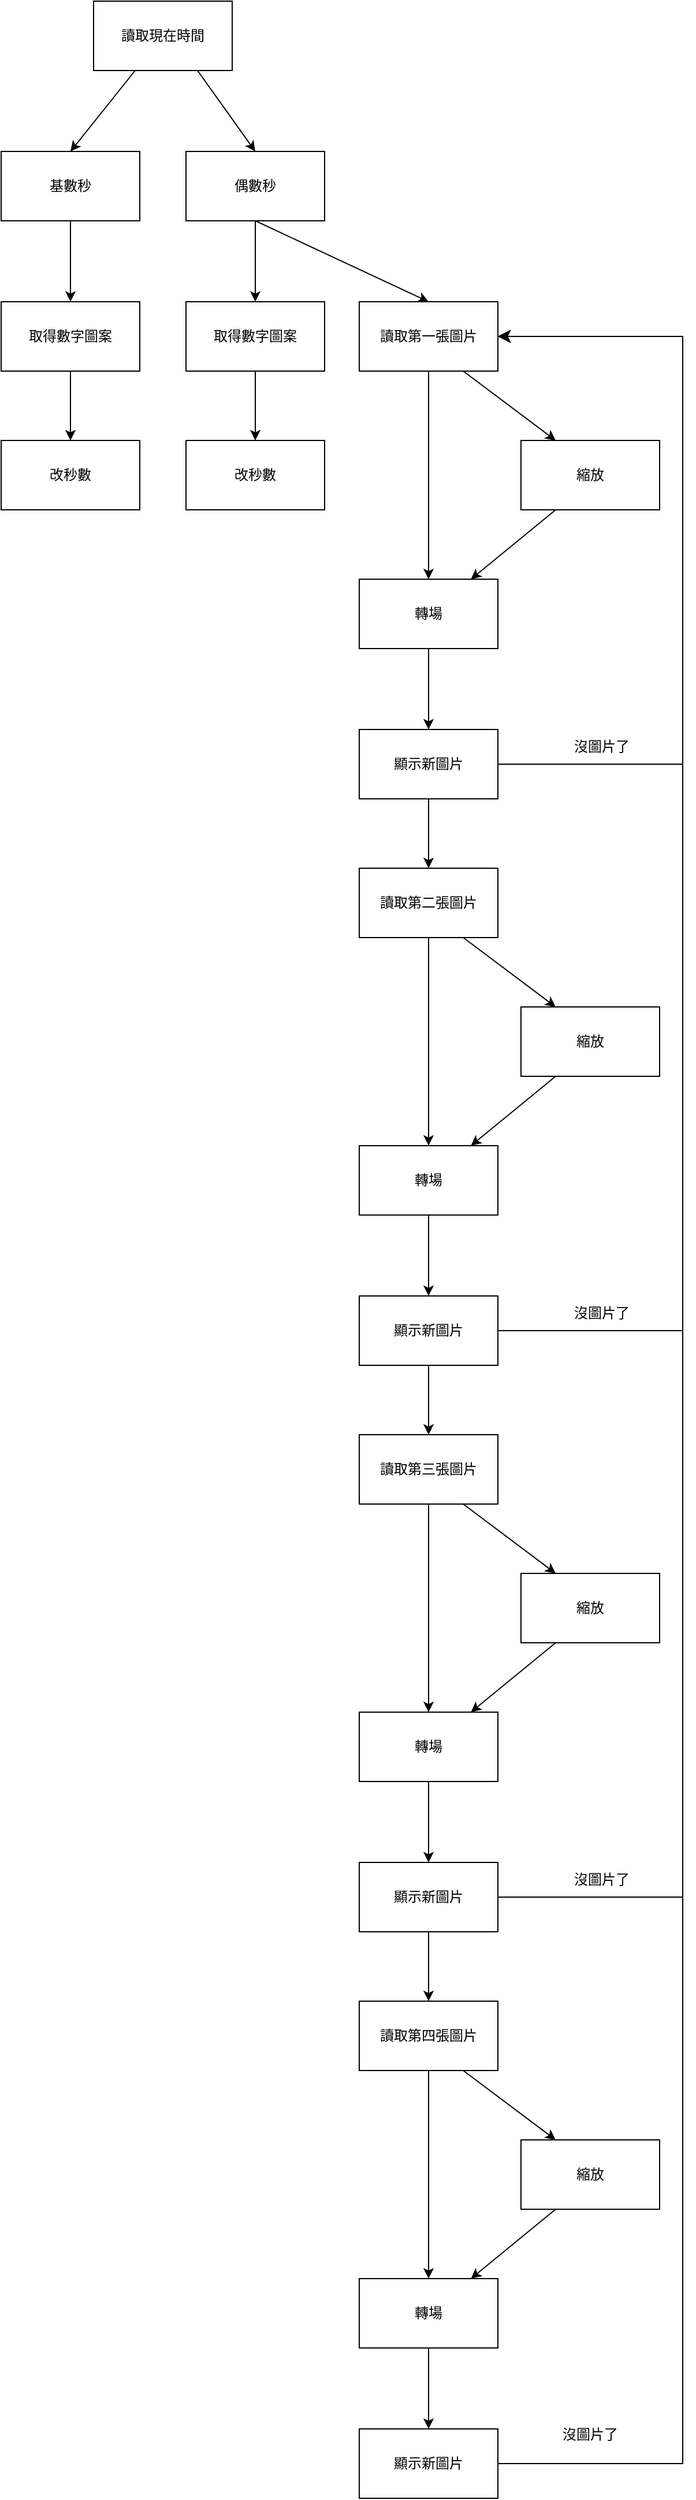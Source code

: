 <mxfile>
    <diagram id="gAjV82VqpbI8_eVebOu_" name="第1頁">
        <mxGraphModel dx="707" dy="787" grid="1" gridSize="10" guides="1" tooltips="1" connect="1" arrows="1" fold="1" page="1" pageScale="1" pageWidth="850" pageHeight="1100" math="0" shadow="0">
            <root>
                <mxCell id="0"/>
                <mxCell id="1" parent="0"/>
                <mxCell id="4" style="edgeStyle=none;html=1;entryX=0.5;entryY=0;entryDx=0;entryDy=0;" edge="1" parent="1" source="2" target="3">
                    <mxGeometry relative="1" as="geometry"/>
                </mxCell>
                <mxCell id="2" value="讀取現在時間" style="rounded=0;whiteSpace=wrap;html=1;" vertex="1" parent="1">
                    <mxGeometry x="330" y="130" width="120" height="60" as="geometry"/>
                </mxCell>
                <mxCell id="7" value="" style="edgeStyle=none;html=1;" edge="1" parent="1" source="3" target="6">
                    <mxGeometry relative="1" as="geometry"/>
                </mxCell>
                <mxCell id="3" value="基數秒" style="rounded=0;whiteSpace=wrap;html=1;" vertex="1" parent="1">
                    <mxGeometry x="250" y="260" width="120" height="60" as="geometry"/>
                </mxCell>
                <mxCell id="11" value="" style="edgeStyle=none;html=1;" edge="1" parent="1" source="6" target="10">
                    <mxGeometry relative="1" as="geometry"/>
                </mxCell>
                <mxCell id="6" value="取得數字圖案" style="rounded=0;whiteSpace=wrap;html=1;" vertex="1" parent="1">
                    <mxGeometry x="250" y="390" width="120" height="60" as="geometry"/>
                </mxCell>
                <mxCell id="13" value="" style="edgeStyle=none;html=1;" edge="1" parent="1" source="8">
                    <mxGeometry relative="1" as="geometry">
                        <mxPoint x="470" y="390" as="targetPoint"/>
                    </mxGeometry>
                </mxCell>
                <mxCell id="8" value="偶數秒" style="rounded=0;whiteSpace=wrap;html=1;" vertex="1" parent="1">
                    <mxGeometry x="410" y="260" width="120" height="60" as="geometry"/>
                </mxCell>
                <mxCell id="9" style="edgeStyle=none;html=1;entryX=0.5;entryY=0;entryDx=0;entryDy=0;exitX=0.75;exitY=1;exitDx=0;exitDy=0;" edge="1" parent="1" source="2" target="8">
                    <mxGeometry relative="1" as="geometry">
                        <mxPoint x="373" y="200" as="sourcePoint"/>
                        <mxPoint x="310" y="270" as="targetPoint"/>
                    </mxGeometry>
                </mxCell>
                <mxCell id="10" value="改秒數" style="rounded=0;whiteSpace=wrap;html=1;" vertex="1" parent="1">
                    <mxGeometry x="250" y="510" width="120" height="60" as="geometry"/>
                </mxCell>
                <mxCell id="20" value="" style="edgeStyle=none;html=1;" edge="1" parent="1" source="14" target="19">
                    <mxGeometry relative="1" as="geometry"/>
                </mxCell>
                <mxCell id="14" value="讀取第一張圖片" style="rounded=0;whiteSpace=wrap;html=1;" vertex="1" parent="1">
                    <mxGeometry x="560" y="390" width="120" height="60" as="geometry"/>
                </mxCell>
                <mxCell id="15" value="" style="edgeStyle=none;html=1;" edge="1" parent="1" source="16" target="17">
                    <mxGeometry relative="1" as="geometry"/>
                </mxCell>
                <mxCell id="16" value="取得數字圖案" style="rounded=0;whiteSpace=wrap;html=1;" vertex="1" parent="1">
                    <mxGeometry x="410" y="390" width="120" height="60" as="geometry"/>
                </mxCell>
                <mxCell id="17" value="改秒數" style="rounded=0;whiteSpace=wrap;html=1;" vertex="1" parent="1">
                    <mxGeometry x="410" y="510" width="120" height="60" as="geometry"/>
                </mxCell>
                <mxCell id="18" value="" style="edgeStyle=none;html=1;exitX=0.5;exitY=1;exitDx=0;exitDy=0;entryX=0.5;entryY=0;entryDx=0;entryDy=0;" edge="1" parent="1" source="8" target="14">
                    <mxGeometry relative="1" as="geometry">
                        <mxPoint x="480" y="330" as="sourcePoint"/>
                        <mxPoint x="480" y="400" as="targetPoint"/>
                    </mxGeometry>
                </mxCell>
                <mxCell id="27" value="" style="edgeStyle=none;html=1;" edge="1" parent="1" source="19" target="26">
                    <mxGeometry relative="1" as="geometry"/>
                </mxCell>
                <mxCell id="19" value="轉場" style="rounded=0;whiteSpace=wrap;html=1;" vertex="1" parent="1">
                    <mxGeometry x="560" y="630" width="120" height="60" as="geometry"/>
                </mxCell>
                <mxCell id="23" style="edgeStyle=none;html=1;exitX=0.25;exitY=1;exitDx=0;exitDy=0;" edge="1" parent="1" source="22" target="19">
                    <mxGeometry relative="1" as="geometry">
                        <mxPoint x="620" y="590" as="targetPoint"/>
                    </mxGeometry>
                </mxCell>
                <mxCell id="22" value="縮放" style="rounded=0;whiteSpace=wrap;html=1;" vertex="1" parent="1">
                    <mxGeometry x="700" y="510" width="120" height="60" as="geometry"/>
                </mxCell>
                <mxCell id="25" style="edgeStyle=none;html=1;entryX=0.25;entryY=0;entryDx=0;entryDy=0;exitX=0.75;exitY=1;exitDx=0;exitDy=0;" edge="1" parent="1" source="14" target="22">
                    <mxGeometry relative="1" as="geometry">
                        <mxPoint x="650" y="440" as="sourcePoint"/>
                        <mxPoint x="656.667" y="640" as="targetPoint"/>
                    </mxGeometry>
                </mxCell>
                <mxCell id="38" value="" style="edgeStyle=none;html=1;" edge="1" parent="1" source="26" target="31">
                    <mxGeometry relative="1" as="geometry"/>
                </mxCell>
                <mxCell id="26" value="顯示新圖片" style="rounded=0;whiteSpace=wrap;html=1;" vertex="1" parent="1">
                    <mxGeometry x="560" y="760" width="120" height="60" as="geometry"/>
                </mxCell>
                <mxCell id="30" value="" style="edgeStyle=none;html=1;" edge="1" parent="1" source="31" target="33">
                    <mxGeometry relative="1" as="geometry"/>
                </mxCell>
                <mxCell id="31" value="讀取第二張圖片" style="rounded=0;whiteSpace=wrap;html=1;" vertex="1" parent="1">
                    <mxGeometry x="560" y="880" width="120" height="60" as="geometry"/>
                </mxCell>
                <mxCell id="32" value="" style="edgeStyle=none;html=1;" edge="1" parent="1" source="33" target="37">
                    <mxGeometry relative="1" as="geometry"/>
                </mxCell>
                <mxCell id="33" value="轉場" style="rounded=0;whiteSpace=wrap;html=1;" vertex="1" parent="1">
                    <mxGeometry x="560" y="1120" width="120" height="60" as="geometry"/>
                </mxCell>
                <mxCell id="34" style="edgeStyle=none;html=1;exitX=0.25;exitY=1;exitDx=0;exitDy=0;" edge="1" parent="1" source="35" target="33">
                    <mxGeometry relative="1" as="geometry">
                        <mxPoint x="620" y="1080" as="targetPoint"/>
                    </mxGeometry>
                </mxCell>
                <mxCell id="35" value="縮放" style="rounded=0;whiteSpace=wrap;html=1;" vertex="1" parent="1">
                    <mxGeometry x="700" y="1000" width="120" height="60" as="geometry"/>
                </mxCell>
                <mxCell id="36" style="edgeStyle=none;html=1;entryX=0.25;entryY=0;entryDx=0;entryDy=0;exitX=0.75;exitY=1;exitDx=0;exitDy=0;" edge="1" parent="1" source="31" target="35">
                    <mxGeometry relative="1" as="geometry">
                        <mxPoint x="650" y="930" as="sourcePoint"/>
                        <mxPoint x="656.667" y="1130" as="targetPoint"/>
                    </mxGeometry>
                </mxCell>
                <mxCell id="37" value="顯示新圖片" style="rounded=0;whiteSpace=wrap;html=1;" vertex="1" parent="1">
                    <mxGeometry x="560" y="1250" width="120" height="60" as="geometry"/>
                </mxCell>
                <mxCell id="39" value="" style="edgeStyle=none;html=1;" edge="1" parent="1" target="41">
                    <mxGeometry relative="1" as="geometry">
                        <mxPoint x="620" y="1310" as="sourcePoint"/>
                    </mxGeometry>
                </mxCell>
                <mxCell id="40" value="" style="edgeStyle=none;html=1;" edge="1" parent="1" source="41" target="43">
                    <mxGeometry relative="1" as="geometry"/>
                </mxCell>
                <mxCell id="41" value="讀取第三張圖片" style="rounded=0;whiteSpace=wrap;html=1;" vertex="1" parent="1">
                    <mxGeometry x="560" y="1370" width="120" height="60" as="geometry"/>
                </mxCell>
                <mxCell id="42" value="" style="edgeStyle=none;html=1;" edge="1" parent="1" source="43" target="47">
                    <mxGeometry relative="1" as="geometry"/>
                </mxCell>
                <mxCell id="43" value="轉場" style="rounded=0;whiteSpace=wrap;html=1;" vertex="1" parent="1">
                    <mxGeometry x="560" y="1610" width="120" height="60" as="geometry"/>
                </mxCell>
                <mxCell id="44" style="edgeStyle=none;html=1;exitX=0.25;exitY=1;exitDx=0;exitDy=0;" edge="1" parent="1" source="45" target="43">
                    <mxGeometry relative="1" as="geometry">
                        <mxPoint x="620" y="1570" as="targetPoint"/>
                    </mxGeometry>
                </mxCell>
                <mxCell id="45" value="縮放" style="rounded=0;whiteSpace=wrap;html=1;" vertex="1" parent="1">
                    <mxGeometry x="700" y="1490" width="120" height="60" as="geometry"/>
                </mxCell>
                <mxCell id="46" style="edgeStyle=none;html=1;entryX=0.25;entryY=0;entryDx=0;entryDy=0;exitX=0.75;exitY=1;exitDx=0;exitDy=0;" edge="1" parent="1" source="41" target="45">
                    <mxGeometry relative="1" as="geometry">
                        <mxPoint x="650" y="1420" as="sourcePoint"/>
                        <mxPoint x="656.667" y="1620" as="targetPoint"/>
                    </mxGeometry>
                </mxCell>
                <mxCell id="47" value="顯示新圖片" style="rounded=0;whiteSpace=wrap;html=1;" vertex="1" parent="1">
                    <mxGeometry x="560" y="1740" width="120" height="60" as="geometry"/>
                </mxCell>
                <mxCell id="48" value="" style="edgeStyle=none;html=1;" edge="1" parent="1" target="50">
                    <mxGeometry relative="1" as="geometry">
                        <mxPoint x="620" y="1800" as="sourcePoint"/>
                    </mxGeometry>
                </mxCell>
                <mxCell id="49" value="" style="edgeStyle=none;html=1;" edge="1" parent="1" source="50" target="52">
                    <mxGeometry relative="1" as="geometry"/>
                </mxCell>
                <mxCell id="50" value="讀取第四張圖片" style="rounded=0;whiteSpace=wrap;html=1;" vertex="1" parent="1">
                    <mxGeometry x="560" y="1860" width="120" height="60" as="geometry"/>
                </mxCell>
                <mxCell id="51" value="" style="edgeStyle=none;html=1;" edge="1" parent="1" source="52" target="56">
                    <mxGeometry relative="1" as="geometry"/>
                </mxCell>
                <mxCell id="52" value="轉場" style="rounded=0;whiteSpace=wrap;html=1;" vertex="1" parent="1">
                    <mxGeometry x="560" y="2100" width="120" height="60" as="geometry"/>
                </mxCell>
                <mxCell id="53" style="edgeStyle=none;html=1;exitX=0.25;exitY=1;exitDx=0;exitDy=0;" edge="1" parent="1" source="54" target="52">
                    <mxGeometry relative="1" as="geometry">
                        <mxPoint x="620" y="2060" as="targetPoint"/>
                    </mxGeometry>
                </mxCell>
                <mxCell id="54" value="縮放" style="rounded=0;whiteSpace=wrap;html=1;" vertex="1" parent="1">
                    <mxGeometry x="700" y="1980" width="120" height="60" as="geometry"/>
                </mxCell>
                <mxCell id="55" style="edgeStyle=none;html=1;entryX=0.25;entryY=0;entryDx=0;entryDy=0;exitX=0.75;exitY=1;exitDx=0;exitDy=0;" edge="1" parent="1" source="50" target="54">
                    <mxGeometry relative="1" as="geometry">
                        <mxPoint x="650" y="1910" as="sourcePoint"/>
                        <mxPoint x="656.667" y="2110" as="targetPoint"/>
                    </mxGeometry>
                </mxCell>
                <mxCell id="56" value="顯示新圖片" style="rounded=0;whiteSpace=wrap;html=1;" vertex="1" parent="1">
                    <mxGeometry x="560" y="2230" width="120" height="60" as="geometry"/>
                </mxCell>
                <mxCell id="57" value="" style="edgeStyle=elbowEdgeStyle;elbow=horizontal;endArrow=classic;html=1;curved=0;rounded=0;endSize=8;startSize=8;entryX=1;entryY=0.5;entryDx=0;entryDy=0;" edge="1" parent="1" target="14">
                    <mxGeometry width="50" height="50" relative="1" as="geometry">
                        <mxPoint x="680" y="790" as="sourcePoint"/>
                        <mxPoint x="730" y="740" as="targetPoint"/>
                        <Array as="points">
                            <mxPoint x="840" y="600"/>
                        </Array>
                    </mxGeometry>
                </mxCell>
                <mxCell id="58" value="沒圖片了" style="text;html=1;strokeColor=none;fillColor=none;align=center;verticalAlign=middle;whiteSpace=wrap;rounded=0;" vertex="1" parent="1">
                    <mxGeometry x="740" y="760" width="60" height="30" as="geometry"/>
                </mxCell>
                <mxCell id="59" value="" style="edgeStyle=elbowEdgeStyle;elbow=horizontal;endArrow=classic;html=1;curved=0;rounded=0;endSize=8;startSize=8;entryX=1;entryY=0.5;entryDx=0;entryDy=0;exitX=1;exitY=0.5;exitDx=0;exitDy=0;" edge="1" parent="1" source="37">
                    <mxGeometry width="50" height="50" relative="1" as="geometry">
                        <mxPoint x="680" y="790" as="sourcePoint"/>
                        <mxPoint x="680" y="420" as="targetPoint"/>
                        <Array as="points">
                            <mxPoint x="840" y="600"/>
                        </Array>
                    </mxGeometry>
                </mxCell>
                <mxCell id="60" value="" style="edgeStyle=elbowEdgeStyle;elbow=horizontal;endArrow=classic;html=1;curved=0;rounded=0;endSize=8;startSize=8;entryX=1;entryY=0.5;entryDx=0;entryDy=0;exitX=1;exitY=0.5;exitDx=0;exitDy=0;" edge="1" parent="1" source="47">
                    <mxGeometry width="50" height="50" relative="1" as="geometry">
                        <mxPoint x="680" y="1280" as="sourcePoint"/>
                        <mxPoint x="680" y="420" as="targetPoint"/>
                        <Array as="points">
                            <mxPoint x="840" y="600"/>
                        </Array>
                    </mxGeometry>
                </mxCell>
                <mxCell id="61" value="" style="edgeStyle=elbowEdgeStyle;elbow=horizontal;endArrow=classic;html=1;curved=0;rounded=0;endSize=8;startSize=8;entryX=1;entryY=0.5;entryDx=0;entryDy=0;exitX=1;exitY=0.5;exitDx=0;exitDy=0;" edge="1" parent="1" source="56">
                    <mxGeometry width="50" height="50" relative="1" as="geometry">
                        <mxPoint x="680" y="1770" as="sourcePoint"/>
                        <mxPoint x="680" y="420" as="targetPoint"/>
                        <Array as="points">
                            <mxPoint x="840" y="600"/>
                        </Array>
                    </mxGeometry>
                </mxCell>
                <mxCell id="62" value="沒圖片了" style="text;html=1;strokeColor=none;fillColor=none;align=center;verticalAlign=middle;whiteSpace=wrap;rounded=0;" vertex="1" parent="1">
                    <mxGeometry x="740" y="1250" width="60" height="30" as="geometry"/>
                </mxCell>
                <mxCell id="63" value="沒圖片了" style="text;html=1;strokeColor=none;fillColor=none;align=center;verticalAlign=middle;whiteSpace=wrap;rounded=0;" vertex="1" parent="1">
                    <mxGeometry x="740" y="1740" width="60" height="30" as="geometry"/>
                </mxCell>
                <mxCell id="64" value="沒圖片了" style="text;html=1;strokeColor=none;fillColor=none;align=center;verticalAlign=middle;whiteSpace=wrap;rounded=0;" vertex="1" parent="1">
                    <mxGeometry x="730" y="2220" width="60" height="30" as="geometry"/>
                </mxCell>
            </root>
        </mxGraphModel>
    </diagram>
</mxfile>